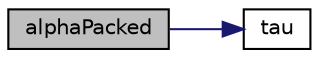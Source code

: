 digraph "alphaPacked"
{
  bgcolor="transparent";
  edge [fontname="Helvetica",fontsize="10",labelfontname="Helvetica",labelfontsize="10"];
  node [fontname="Helvetica",fontsize="10",shape=record];
  rankdir="LR";
  Node1 [label="alphaPacked",height=0.2,width=0.4,color="black", fillcolor="grey75", style="filled", fontcolor="black"];
  Node1 -> Node2 [color="midnightblue",fontsize="10",style="solid",fontname="Helvetica"];
  Node2 [label="tau",height=0.2,width=0.4,color="black",URL="$a01824.html#a151cc7cef6154cd4d93ee89e56417cf6",tooltip="Collision stress. "];
}
